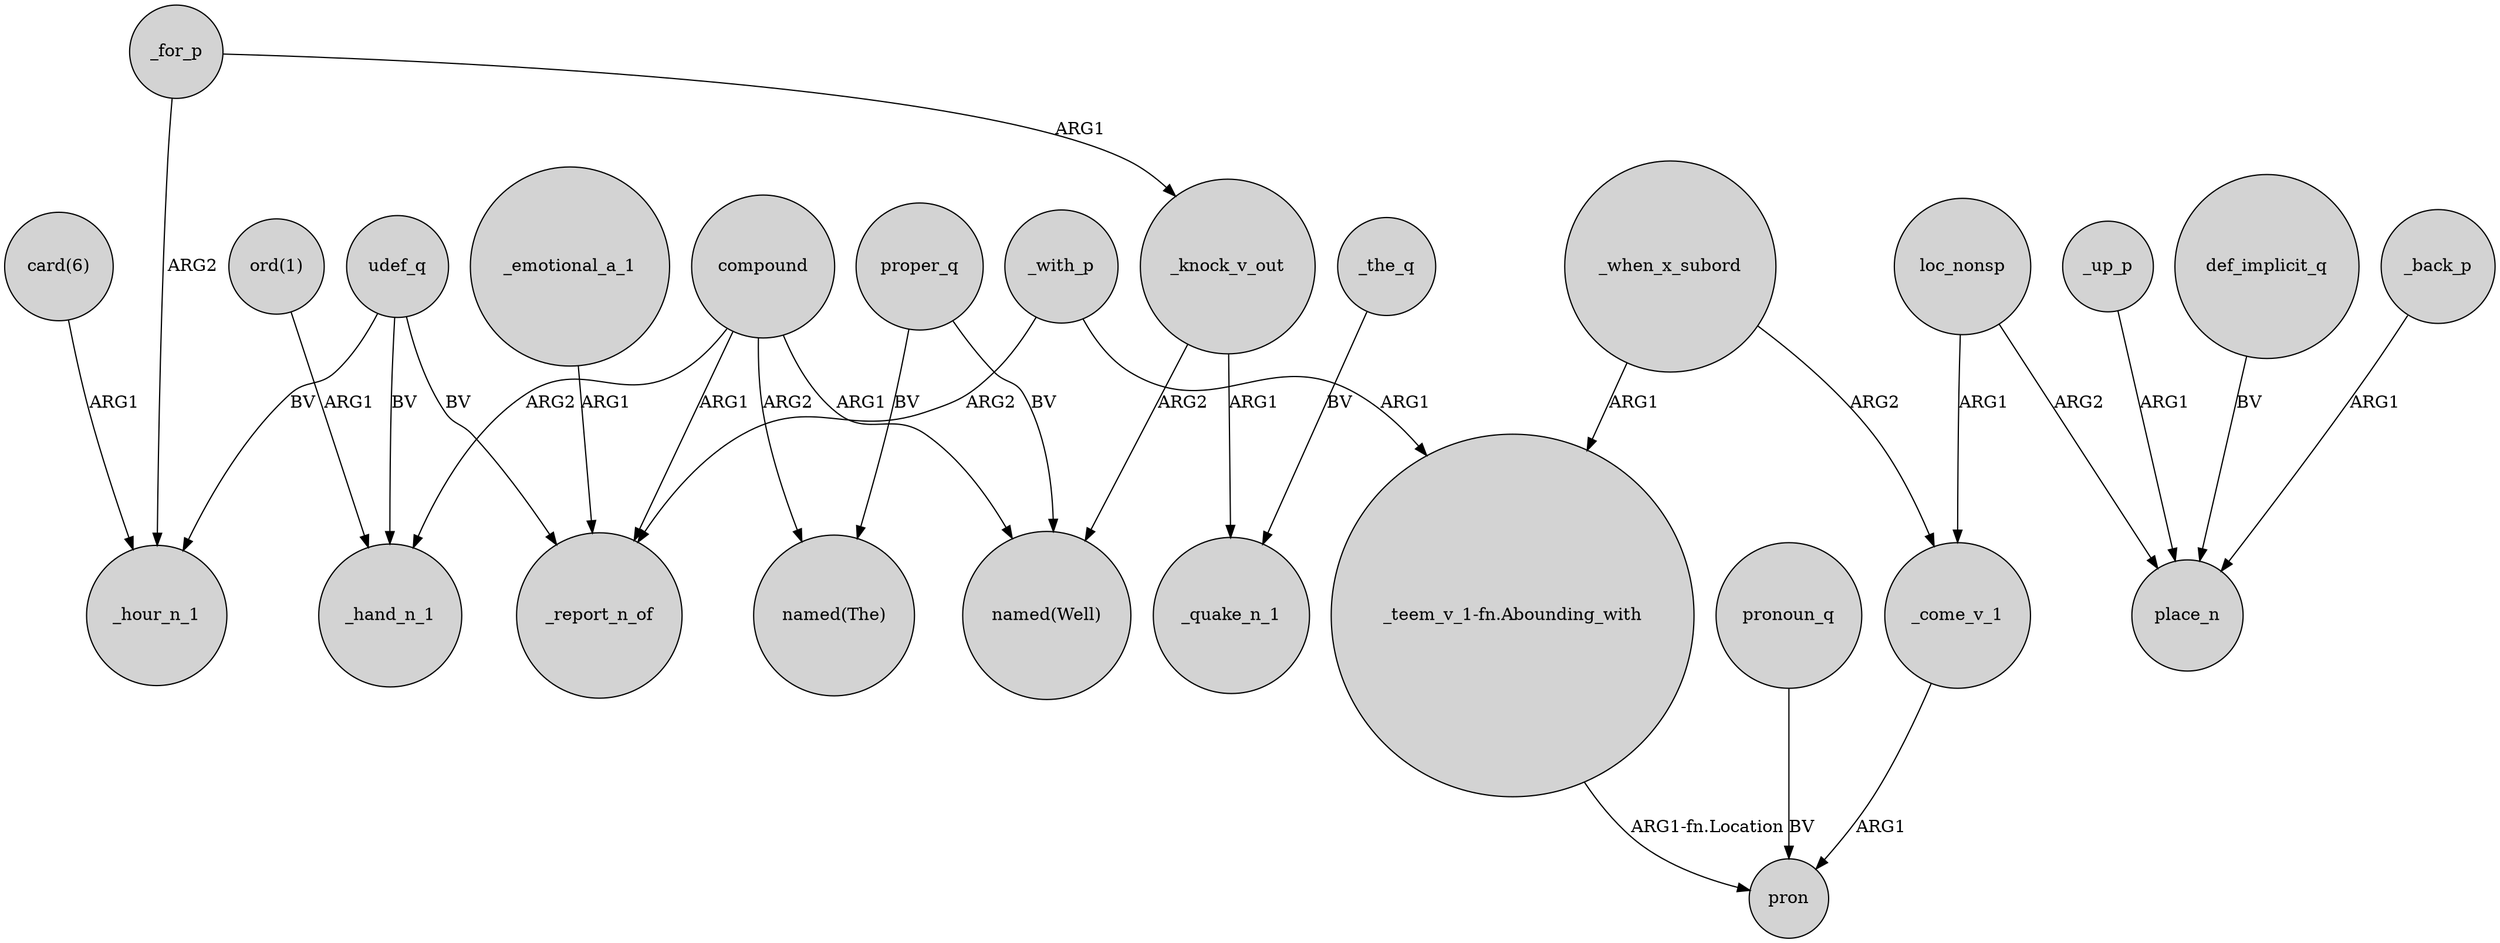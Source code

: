 digraph {
	node [shape=circle style=filled]
	_for_p -> _hour_n_1 [label=ARG2]
	compound -> _report_n_of [label=ARG1]
	compound -> "named(The)" [label=ARG2]
	_the_q -> _quake_n_1 [label=BV]
	compound -> _hand_n_1 [label=ARG2]
	udef_q -> _hour_n_1 [label=BV]
	_up_p -> place_n [label=ARG1]
	udef_q -> _report_n_of [label=BV]
	def_implicit_q -> place_n [label=BV]
	"card(6)" -> _hour_n_1 [label=ARG1]
	loc_nonsp -> _come_v_1 [label=ARG1]
	pronoun_q -> pron [label=BV]
	"_teem_v_1-fn.Abounding_with" -> pron [label="ARG1-fn.Location"]
	_come_v_1 -> pron [label=ARG1]
	udef_q -> _hand_n_1 [label=BV]
	_when_x_subord -> _come_v_1 [label=ARG2]
	_with_p -> _report_n_of [label=ARG2]
	proper_q -> "named(The)" [label=BV]
	_knock_v_out -> _quake_n_1 [label=ARG1]
	_when_x_subord -> "_teem_v_1-fn.Abounding_with" [label=ARG1]
	loc_nonsp -> place_n [label=ARG2]
	_back_p -> place_n [label=ARG1]
	_knock_v_out -> "named(Well)" [label=ARG2]
	proper_q -> "named(Well)" [label=BV]
	"ord(1)" -> _hand_n_1 [label=ARG1]
	_for_p -> _knock_v_out [label=ARG1]
	compound -> "named(Well)" [label=ARG1]
	_emotional_a_1 -> _report_n_of [label=ARG1]
	_with_p -> "_teem_v_1-fn.Abounding_with" [label=ARG1]
}
